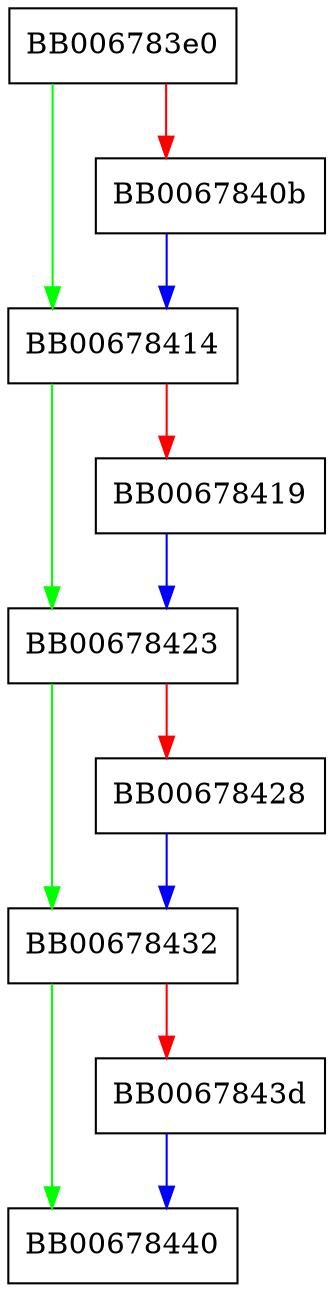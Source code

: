 digraph X509_get_signature_info {
  node [shape="box"];
  graph [splines=ortho];
  BB006783e0 -> BB00678414 [color="green"];
  BB006783e0 -> BB0067840b [color="red"];
  BB0067840b -> BB00678414 [color="blue"];
  BB00678414 -> BB00678423 [color="green"];
  BB00678414 -> BB00678419 [color="red"];
  BB00678419 -> BB00678423 [color="blue"];
  BB00678423 -> BB00678432 [color="green"];
  BB00678423 -> BB00678428 [color="red"];
  BB00678428 -> BB00678432 [color="blue"];
  BB00678432 -> BB00678440 [color="green"];
  BB00678432 -> BB0067843d [color="red"];
  BB0067843d -> BB00678440 [color="blue"];
}